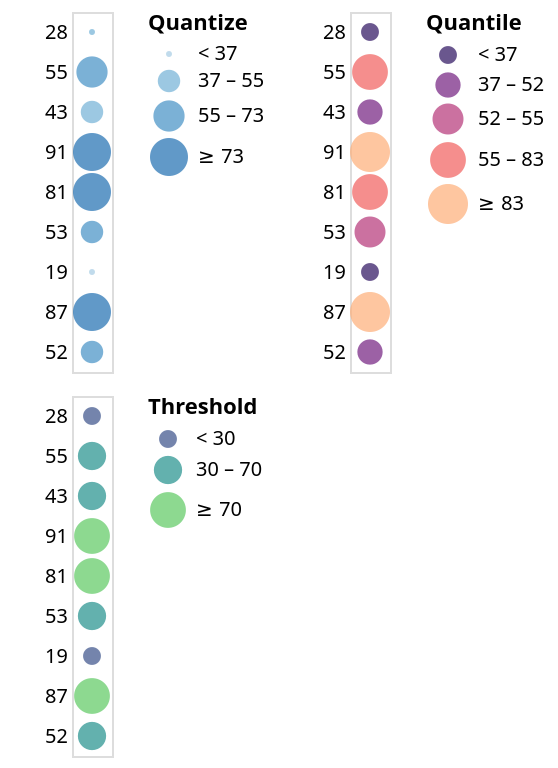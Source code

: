 {
  "$schema": "https://vega.github.io/schema/vega/v4.json",
  "description": "Horizontally concatenated charts that show different types of discretizing scales.",
  "autosize": "pad",
  "padding": 5,
  "data": [
    {
      "name": "source_0",
      "values": [
        {"a": "A", "b": 28},
        {"a": "B", "b": 55},
        {"a": "C", "b": 43},
        {"a": "D", "b": 91},
        {"a": "E", "b": 81},
        {"a": "F", "b": 53},
        {"a": "G", "b": 19},
        {"a": "H", "b": 87},
        {"a": "I", "b": 52}
      ]
    }
  ],
  "signals": [
    {"name": "concat_0_width", "value": 20},
    {"name": "concat_0_y_step", "value": 20},
    {
      "name": "concat_0_height",
      "update": "bandspace(domain('concat_0_y').length, 1, 0.5) * concat_0_y_step"
    },
    {"name": "concat_1_width", "value": 20},
    {"name": "concat_1_y_step", "value": 20},
    {
      "name": "concat_1_height",
      "update": "bandspace(domain('concat_1_y').length, 1, 0.5) * concat_1_y_step"
    },
    {"name": "concat_2_width", "value": 20},
    {"name": "concat_2_y_step", "value": 20},
    {
      "name": "concat_2_height",
      "update": "bandspace(domain('concat_2_y').length, 1, 0.5) * concat_2_y_step"
    }
  ],
  "layout": {
    "padding": {"row": 10, "column": 10},
    "bounds": "full",
    "align": "each",
    "columns": 2
  },
  "marks": [
    {
      "type": "group",
      "name": "concat_0_group",
      "style": "cell",
      "encode": {
        "update": {
          "width": {"signal": "concat_0_width"},
          "height": {"signal": "concat_0_height"}
        }
      },
      "marks": [
        {
          "name": "concat_0_marks",
          "type": "symbol",
          "style": ["circle"],
          "from": {"data": "source_0"},
          "encode": {
            "update": {
              "opacity": {"value": 0.7},
              "fill": [
                {
                  "test": "datum[\"b\"] === null || isNaN(datum[\"b\"])",
                  "value": null
                },
                {"scale": "concat_0_color", "field": "b"}
              ],
              "tooltip": {
                "signal": "{\"b\": ''+datum[\"b\"], \"Quantize\": format(datum[\"b\"], \"\")}"
              },
              "x": {"signal": "concat_0_width", "mult": 0.5},
              "y": {"scale": "concat_0_y", "field": "b"},
              "size": {"scale": "concat_0_size", "field": "b"},
              "shape": {"value": "circle"}
            }
          }
        }
      ],
      "axes": [
        {
          "scale": "concat_0_y",
          "orient": "left",
          "grid": false,
          "domain": false,
          "ticks": false,
          "zindex": 1
        }
      ],
      "legends": [
        {
          "title": "Quantize",
          "fill": "concat_0_color",
          "gradientLength": {"signal": "clamp(concat_0_height, 64, 200)"},
          "encode": {
            "symbols": {
              "update": {
                "shape": {"value": "circle"},
                "opacity": {"value": 0.7}
              }
            }
          },
          "size": "concat_0_size"
        }
      ]
    },
    {
      "type": "group",
      "name": "concat_1_group",
      "style": "cell",
      "encode": {
        "update": {
          "width": {"signal": "concat_1_width"},
          "height": {"signal": "concat_1_height"}
        }
      },
      "marks": [
        {
          "name": "concat_1_marks",
          "type": "symbol",
          "style": ["circle"],
          "from": {"data": "source_0"},
          "encode": {
            "update": {
              "opacity": {"value": 0.7},
              "fill": [
                {
                  "test": "datum[\"b\"] === null || isNaN(datum[\"b\"])",
                  "value": null
                },
                {"scale": "concat_1_color", "field": "b"}
              ],
              "tooltip": {
                "signal": "{\"b\": ''+datum[\"b\"], \"Quantile\": format(datum[\"b\"], \"d\")}"
              },
              "x": {"signal": "concat_1_width", "mult": 0.5},
              "y": {"scale": "concat_1_y", "field": "b"},
              "size": {"scale": "concat_1_size", "field": "b"},
              "shape": {"value": "circle"}
            }
          }
        }
      ],
      "axes": [
        {
          "scale": "concat_1_y",
          "orient": "left",
          "grid": false,
          "domain": false,
          "ticks": false,
          "zindex": 1
        }
      ],
      "legends": [
        {
          "format": "d",
          "title": "Quantile",
          "fill": "concat_1_color",
          "gradientLength": {"signal": "clamp(concat_1_height, 64, 200)"},
          "labelOverlap": "greedy",
          "encode": {
            "symbols": {
              "update": {
                "shape": {"value": "circle"},
                "opacity": {"value": 0.7}
              }
            }
          },
          "size": "concat_1_size"
        }
      ]
    },
    {
      "type": "group",
      "name": "concat_2_group",
      "style": "cell",
      "encode": {
        "update": {
          "width": {"signal": "concat_2_width"},
          "height": {"signal": "concat_2_height"}
        }
      },
      "marks": [
        {
          "name": "concat_2_marks",
          "type": "symbol",
          "style": ["circle"],
          "from": {"data": "source_0"},
          "encode": {
            "update": {
              "opacity": {"value": 0.7},
              "fill": [
                {
                  "test": "datum[\"b\"] === null || isNaN(datum[\"b\"])",
                  "value": null
                },
                {"scale": "concat_2_color", "field": "b"}
              ],
              "tooltip": {
                "signal": "{\"b\": ''+datum[\"b\"], \"Threshold\": format(datum[\"b\"], \"\")}"
              },
              "x": {"signal": "concat_2_width", "mult": 0.5},
              "y": {"scale": "concat_2_y", "field": "b"},
              "size": {"scale": "concat_2_size", "field": "b"},
              "shape": {"value": "circle"}
            }
          }
        }
      ],
      "axes": [
        {
          "scale": "concat_2_y",
          "orient": "left",
          "grid": false,
          "domain": false,
          "ticks": false,
          "zindex": 1
        }
      ],
      "legends": [
        {
          "title": "Threshold",
          "fill": "concat_2_color",
          "gradientLength": {"signal": "clamp(concat_2_height, 64, 200)"},
          "labelOverlap": "greedy",
          "encode": {
            "symbols": {
              "update": {
                "shape": {"value": "circle"},
                "opacity": {"value": 0.7}
              }
            }
          },
          "size": "concat_2_size"
        }
      ]
    }
  ],
  "scales": [
    {
      "name": "concat_0_y",
      "type": "point",
      "domain": {"data": "source_0", "field": "b"},
      "range": {"step": {"signal": "concat_0_y_step"}},
      "padding": 0.5
    },
    {
      "name": "concat_0_color",
      "type": "quantize",
      "domain": {"data": "source_0", "field": "b"},
      "range": {"scheme": "blues", "count": 4},
      "zero": true
    },
    {
      "name": "concat_0_size",
      "type": "quantize",
      "domain": {"data": "source_0", "field": "b"},
      "range": {
        "signal": "sequence(9, 361 + (361 - 9) / (4 - 1), (361 - 9) / (4 - 1))"
      },
      "zero": false
    },
    {
      "name": "concat_1_y",
      "type": "point",
      "domain": {"data": "source_0", "field": "b"},
      "range": {"step": {"signal": "concat_1_y_step"}},
      "padding": 0.5
    },
    {
      "name": "concat_1_color",
      "type": "quantile",
      "domain": {"data": "source_0", "field": "b"},
      "range": {"scheme": "magma"}
    },
    {
      "name": "concat_1_size",
      "type": "quantile",
      "domain": {"data": "source_0", "field": "b"},
      "range": [80, 160, 240, 320, 400]
    },
    {
      "name": "concat_2_y",
      "type": "point",
      "domain": {"data": "source_0", "field": "b"},
      "range": {"step": {"signal": "concat_2_y_step"}},
      "padding": 0.5
    },
    {
      "name": "concat_2_color",
      "type": "threshold",
      "domain": [30, 70],
      "range": {"scheme": "viridis"}
    },
    {
      "name": "concat_2_size",
      "type": "threshold",
      "domain": [30, 70],
      "range": [80, 200, 320]
    }
  ],
  "config": {"axisY": {"minExtent": 30}}
}
